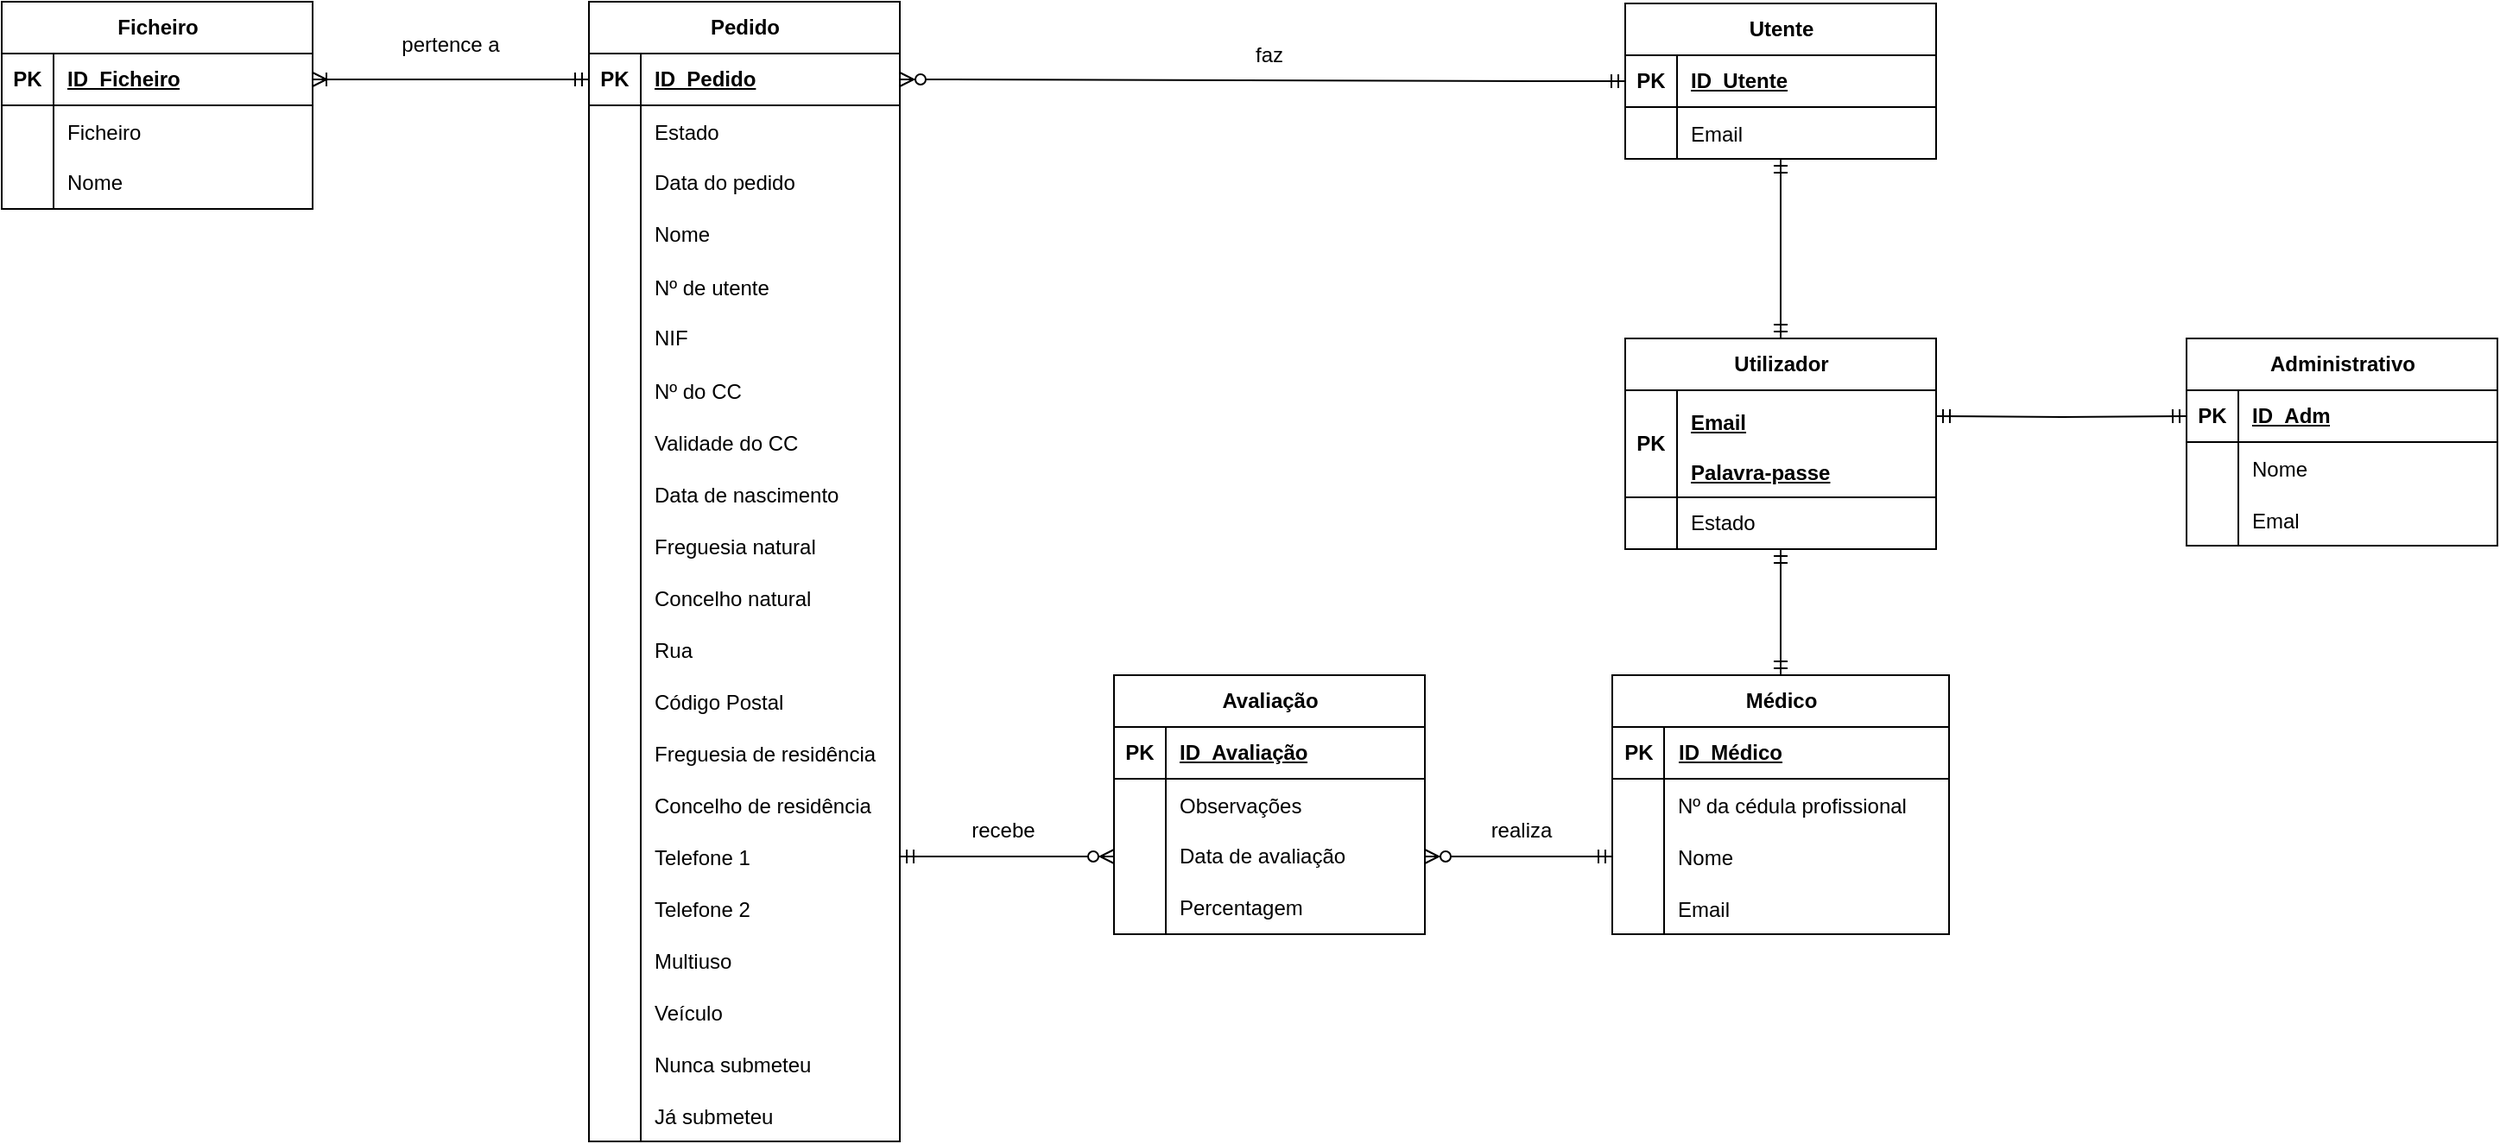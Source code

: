 <mxfile version="22.1.18" type="device">
  <diagram name="Page-1" id="z3Mn21bsSE6z8SqHgXsv">
    <mxGraphModel dx="1428" dy="746" grid="1" gridSize="10" guides="1" tooltips="1" connect="1" arrows="1" fold="1" page="1" pageScale="1" pageWidth="850" pageHeight="1100" math="0" shadow="0">
      <root>
        <mxCell id="0" />
        <mxCell id="1" parent="0" />
        <mxCell id="WOP5s9o7dd_DGviMvHyP-1" value="Ficheiro" style="shape=table;startSize=30;container=1;collapsible=1;childLayout=tableLayout;fixedRows=1;rowLines=0;fontStyle=1;align=center;resizeLast=1;html=1;" parent="1" vertex="1">
          <mxGeometry x="40" y="120" width="180" height="120" as="geometry" />
        </mxCell>
        <mxCell id="WOP5s9o7dd_DGviMvHyP-2" value="" style="shape=tableRow;horizontal=0;startSize=0;swimlaneHead=0;swimlaneBody=0;fillColor=none;collapsible=0;dropTarget=0;points=[[0,0.5],[1,0.5]];portConstraint=eastwest;top=0;left=0;right=0;bottom=1;" parent="WOP5s9o7dd_DGviMvHyP-1" vertex="1">
          <mxGeometry y="30" width="180" height="30" as="geometry" />
        </mxCell>
        <mxCell id="WOP5s9o7dd_DGviMvHyP-3" value="PK" style="shape=partialRectangle;connectable=0;fillColor=none;top=0;left=0;bottom=0;right=0;fontStyle=1;overflow=hidden;whiteSpace=wrap;html=1;" parent="WOP5s9o7dd_DGviMvHyP-2" vertex="1">
          <mxGeometry width="30" height="30" as="geometry">
            <mxRectangle width="30" height="30" as="alternateBounds" />
          </mxGeometry>
        </mxCell>
        <mxCell id="WOP5s9o7dd_DGviMvHyP-4" value="ID_Ficheiro" style="shape=partialRectangle;connectable=0;fillColor=none;top=0;left=0;bottom=0;right=0;align=left;spacingLeft=6;fontStyle=5;overflow=hidden;whiteSpace=wrap;html=1;" parent="WOP5s9o7dd_DGviMvHyP-2" vertex="1">
          <mxGeometry x="30" width="150" height="30" as="geometry">
            <mxRectangle width="150" height="30" as="alternateBounds" />
          </mxGeometry>
        </mxCell>
        <mxCell id="wvMdkclTSFcBmpww_1Fi-2" value="" style="shape=tableRow;horizontal=0;startSize=0;swimlaneHead=0;swimlaneBody=0;fillColor=none;collapsible=0;dropTarget=0;points=[[0,0.5],[1,0.5]];portConstraint=eastwest;top=0;left=0;right=0;bottom=0;" parent="WOP5s9o7dd_DGviMvHyP-1" vertex="1">
          <mxGeometry y="60" width="180" height="30" as="geometry" />
        </mxCell>
        <mxCell id="wvMdkclTSFcBmpww_1Fi-3" value="" style="shape=partialRectangle;connectable=0;fillColor=none;top=0;left=0;bottom=0;right=0;editable=1;overflow=hidden;" parent="wvMdkclTSFcBmpww_1Fi-2" vertex="1">
          <mxGeometry width="30" height="30" as="geometry">
            <mxRectangle width="30" height="30" as="alternateBounds" />
          </mxGeometry>
        </mxCell>
        <mxCell id="wvMdkclTSFcBmpww_1Fi-4" value="Ficheiro" style="shape=partialRectangle;connectable=0;fillColor=none;top=0;left=0;bottom=0;right=0;align=left;spacingLeft=6;overflow=hidden;" parent="wvMdkclTSFcBmpww_1Fi-2" vertex="1">
          <mxGeometry x="30" width="150" height="30" as="geometry">
            <mxRectangle width="150" height="30" as="alternateBounds" />
          </mxGeometry>
        </mxCell>
        <mxCell id="WOP5s9o7dd_DGviMvHyP-5" value="" style="shape=tableRow;horizontal=0;startSize=0;swimlaneHead=0;swimlaneBody=0;fillColor=none;collapsible=0;dropTarget=0;points=[[0,0.5],[1,0.5]];portConstraint=eastwest;top=0;left=0;right=0;bottom=0;" parent="WOP5s9o7dd_DGviMvHyP-1" vertex="1">
          <mxGeometry y="90" width="180" height="30" as="geometry" />
        </mxCell>
        <mxCell id="WOP5s9o7dd_DGviMvHyP-6" value="" style="shape=partialRectangle;connectable=0;fillColor=none;top=0;left=0;bottom=0;right=0;editable=1;overflow=hidden;whiteSpace=wrap;html=1;" parent="WOP5s9o7dd_DGviMvHyP-5" vertex="1">
          <mxGeometry width="30" height="30" as="geometry">
            <mxRectangle width="30" height="30" as="alternateBounds" />
          </mxGeometry>
        </mxCell>
        <mxCell id="WOP5s9o7dd_DGviMvHyP-7" value="Nome" style="shape=partialRectangle;connectable=0;fillColor=none;top=0;left=0;bottom=0;right=0;align=left;spacingLeft=6;overflow=hidden;whiteSpace=wrap;html=1;" parent="WOP5s9o7dd_DGviMvHyP-5" vertex="1">
          <mxGeometry x="30" width="150" height="30" as="geometry">
            <mxRectangle width="150" height="30" as="alternateBounds" />
          </mxGeometry>
        </mxCell>
        <mxCell id="WOP5s9o7dd_DGviMvHyP-14" value="Pedido" style="shape=table;startSize=30;container=1;collapsible=1;childLayout=tableLayout;fixedRows=1;rowLines=0;fontStyle=1;align=center;resizeLast=1;html=1;" parent="1" vertex="1">
          <mxGeometry x="380" y="120" width="180" height="660" as="geometry" />
        </mxCell>
        <mxCell id="WOP5s9o7dd_DGviMvHyP-15" value="" style="shape=tableRow;horizontal=0;startSize=0;swimlaneHead=0;swimlaneBody=0;fillColor=none;collapsible=0;dropTarget=0;points=[[0,0.5],[1,0.5]];portConstraint=eastwest;top=0;left=0;right=0;bottom=1;" parent="WOP5s9o7dd_DGviMvHyP-14" vertex="1">
          <mxGeometry y="30" width="180" height="30" as="geometry" />
        </mxCell>
        <mxCell id="WOP5s9o7dd_DGviMvHyP-16" value="PK" style="shape=partialRectangle;connectable=0;fillColor=none;top=0;left=0;bottom=0;right=0;fontStyle=1;overflow=hidden;whiteSpace=wrap;html=1;" parent="WOP5s9o7dd_DGviMvHyP-15" vertex="1">
          <mxGeometry width="30" height="30" as="geometry">
            <mxRectangle width="30" height="30" as="alternateBounds" />
          </mxGeometry>
        </mxCell>
        <mxCell id="WOP5s9o7dd_DGviMvHyP-17" value="ID_Pedido" style="shape=partialRectangle;connectable=0;fillColor=none;top=0;left=0;bottom=0;right=0;align=left;spacingLeft=6;fontStyle=5;overflow=hidden;whiteSpace=wrap;html=1;" parent="WOP5s9o7dd_DGviMvHyP-15" vertex="1">
          <mxGeometry x="30" width="150" height="30" as="geometry">
            <mxRectangle width="150" height="30" as="alternateBounds" />
          </mxGeometry>
        </mxCell>
        <mxCell id="WOP5s9o7dd_DGviMvHyP-63" value="" style="shape=tableRow;horizontal=0;startSize=0;swimlaneHead=0;swimlaneBody=0;fillColor=none;collapsible=0;dropTarget=0;points=[[0,0.5],[1,0.5]];portConstraint=eastwest;top=0;left=0;right=0;bottom=0;" parent="WOP5s9o7dd_DGviMvHyP-14" vertex="1">
          <mxGeometry y="60" width="180" height="30" as="geometry" />
        </mxCell>
        <mxCell id="WOP5s9o7dd_DGviMvHyP-64" value="" style="shape=partialRectangle;connectable=0;fillColor=none;top=0;left=0;bottom=0;right=0;editable=1;overflow=hidden;" parent="WOP5s9o7dd_DGviMvHyP-63" vertex="1">
          <mxGeometry width="30" height="30" as="geometry">
            <mxRectangle width="30" height="30" as="alternateBounds" />
          </mxGeometry>
        </mxCell>
        <mxCell id="WOP5s9o7dd_DGviMvHyP-65" value="Estado" style="shape=partialRectangle;connectable=0;fillColor=none;top=0;left=0;bottom=0;right=0;align=left;spacingLeft=6;overflow=hidden;" parent="WOP5s9o7dd_DGviMvHyP-63" vertex="1">
          <mxGeometry x="30" width="150" height="30" as="geometry">
            <mxRectangle width="150" height="30" as="alternateBounds" />
          </mxGeometry>
        </mxCell>
        <mxCell id="WOP5s9o7dd_DGviMvHyP-18" value="" style="shape=tableRow;horizontal=0;startSize=0;swimlaneHead=0;swimlaneBody=0;fillColor=none;collapsible=0;dropTarget=0;points=[[0,0.5],[1,0.5]];portConstraint=eastwest;top=0;left=0;right=0;bottom=0;" parent="WOP5s9o7dd_DGviMvHyP-14" vertex="1">
          <mxGeometry y="90" width="180" height="30" as="geometry" />
        </mxCell>
        <mxCell id="WOP5s9o7dd_DGviMvHyP-19" value="" style="shape=partialRectangle;connectable=0;fillColor=none;top=0;left=0;bottom=0;right=0;editable=1;overflow=hidden;whiteSpace=wrap;html=1;" parent="WOP5s9o7dd_DGviMvHyP-18" vertex="1">
          <mxGeometry width="30" height="30" as="geometry">
            <mxRectangle width="30" height="30" as="alternateBounds" />
          </mxGeometry>
        </mxCell>
        <mxCell id="WOP5s9o7dd_DGviMvHyP-20" value="Data do pedido" style="shape=partialRectangle;connectable=0;fillColor=none;top=0;left=0;bottom=0;right=0;align=left;spacingLeft=6;overflow=hidden;whiteSpace=wrap;html=1;" parent="WOP5s9o7dd_DGviMvHyP-18" vertex="1">
          <mxGeometry x="30" width="150" height="30" as="geometry">
            <mxRectangle width="150" height="30" as="alternateBounds" />
          </mxGeometry>
        </mxCell>
        <mxCell id="WOP5s9o7dd_DGviMvHyP-21" value="" style="shape=tableRow;horizontal=0;startSize=0;swimlaneHead=0;swimlaneBody=0;fillColor=none;collapsible=0;dropTarget=0;points=[[0,0.5],[1,0.5]];portConstraint=eastwest;top=0;left=0;right=0;bottom=0;" parent="WOP5s9o7dd_DGviMvHyP-14" vertex="1">
          <mxGeometry y="120" width="180" height="30" as="geometry" />
        </mxCell>
        <mxCell id="WOP5s9o7dd_DGviMvHyP-22" value="" style="shape=partialRectangle;connectable=0;fillColor=none;top=0;left=0;bottom=0;right=0;editable=1;overflow=hidden;whiteSpace=wrap;html=1;" parent="WOP5s9o7dd_DGviMvHyP-21" vertex="1">
          <mxGeometry width="30" height="30" as="geometry">
            <mxRectangle width="30" height="30" as="alternateBounds" />
          </mxGeometry>
        </mxCell>
        <mxCell id="WOP5s9o7dd_DGviMvHyP-23" value="Nome" style="shape=partialRectangle;connectable=0;fillColor=none;top=0;left=0;bottom=0;right=0;align=left;spacingLeft=6;overflow=hidden;whiteSpace=wrap;html=1;" parent="WOP5s9o7dd_DGviMvHyP-21" vertex="1">
          <mxGeometry x="30" width="150" height="30" as="geometry">
            <mxRectangle width="150" height="30" as="alternateBounds" />
          </mxGeometry>
        </mxCell>
        <mxCell id="WOP5s9o7dd_DGviMvHyP-207" value="" style="shape=tableRow;horizontal=0;startSize=0;swimlaneHead=0;swimlaneBody=0;fillColor=none;collapsible=0;dropTarget=0;points=[[0,0.5],[1,0.5]];portConstraint=eastwest;top=0;left=0;right=0;bottom=0;" parent="WOP5s9o7dd_DGviMvHyP-14" vertex="1">
          <mxGeometry y="150" width="180" height="30" as="geometry" />
        </mxCell>
        <mxCell id="WOP5s9o7dd_DGviMvHyP-208" value="" style="shape=partialRectangle;connectable=0;fillColor=none;top=0;left=0;bottom=0;right=0;editable=1;overflow=hidden;" parent="WOP5s9o7dd_DGviMvHyP-207" vertex="1">
          <mxGeometry width="30" height="30" as="geometry">
            <mxRectangle width="30" height="30" as="alternateBounds" />
          </mxGeometry>
        </mxCell>
        <mxCell id="WOP5s9o7dd_DGviMvHyP-209" value="Nº de utente" style="shape=partialRectangle;connectable=0;fillColor=none;top=0;left=0;bottom=0;right=0;align=left;spacingLeft=6;overflow=hidden;" parent="WOP5s9o7dd_DGviMvHyP-207" vertex="1">
          <mxGeometry x="30" width="150" height="30" as="geometry">
            <mxRectangle width="150" height="30" as="alternateBounds" />
          </mxGeometry>
        </mxCell>
        <mxCell id="WOP5s9o7dd_DGviMvHyP-24" value="" style="shape=tableRow;horizontal=0;startSize=0;swimlaneHead=0;swimlaneBody=0;fillColor=none;collapsible=0;dropTarget=0;points=[[0,0.5],[1,0.5]];portConstraint=eastwest;top=0;left=0;right=0;bottom=0;" parent="WOP5s9o7dd_DGviMvHyP-14" vertex="1">
          <mxGeometry y="180" width="180" height="30" as="geometry" />
        </mxCell>
        <mxCell id="WOP5s9o7dd_DGviMvHyP-25" value="" style="shape=partialRectangle;connectable=0;fillColor=none;top=0;left=0;bottom=0;right=0;editable=1;overflow=hidden;whiteSpace=wrap;html=1;" parent="WOP5s9o7dd_DGviMvHyP-24" vertex="1">
          <mxGeometry width="30" height="30" as="geometry">
            <mxRectangle width="30" height="30" as="alternateBounds" />
          </mxGeometry>
        </mxCell>
        <mxCell id="WOP5s9o7dd_DGviMvHyP-26" value="NIF" style="shape=partialRectangle;connectable=0;fillColor=none;top=0;left=0;bottom=0;right=0;align=left;spacingLeft=6;overflow=hidden;whiteSpace=wrap;html=1;" parent="WOP5s9o7dd_DGviMvHyP-24" vertex="1">
          <mxGeometry x="30" width="150" height="30" as="geometry">
            <mxRectangle width="150" height="30" as="alternateBounds" />
          </mxGeometry>
        </mxCell>
        <mxCell id="WOP5s9o7dd_DGviMvHyP-28" value="" style="shape=tableRow;horizontal=0;startSize=0;swimlaneHead=0;swimlaneBody=0;fillColor=none;collapsible=0;dropTarget=0;points=[[0,0.5],[1,0.5]];portConstraint=eastwest;top=0;left=0;right=0;bottom=0;" parent="WOP5s9o7dd_DGviMvHyP-14" vertex="1">
          <mxGeometry y="210" width="180" height="30" as="geometry" />
        </mxCell>
        <mxCell id="WOP5s9o7dd_DGviMvHyP-29" value="" style="shape=partialRectangle;connectable=0;fillColor=none;top=0;left=0;bottom=0;right=0;editable=1;overflow=hidden;" parent="WOP5s9o7dd_DGviMvHyP-28" vertex="1">
          <mxGeometry width="30" height="30" as="geometry">
            <mxRectangle width="30" height="30" as="alternateBounds" />
          </mxGeometry>
        </mxCell>
        <mxCell id="WOP5s9o7dd_DGviMvHyP-30" value="Nº do CC" style="shape=partialRectangle;connectable=0;fillColor=none;top=0;left=0;bottom=0;right=0;align=left;spacingLeft=6;overflow=hidden;" parent="WOP5s9o7dd_DGviMvHyP-28" vertex="1">
          <mxGeometry x="30" width="150" height="30" as="geometry">
            <mxRectangle width="150" height="30" as="alternateBounds" />
          </mxGeometry>
        </mxCell>
        <mxCell id="WOP5s9o7dd_DGviMvHyP-32" value="" style="shape=tableRow;horizontal=0;startSize=0;swimlaneHead=0;swimlaneBody=0;fillColor=none;collapsible=0;dropTarget=0;points=[[0,0.5],[1,0.5]];portConstraint=eastwest;top=0;left=0;right=0;bottom=0;" parent="WOP5s9o7dd_DGviMvHyP-14" vertex="1">
          <mxGeometry y="240" width="180" height="30" as="geometry" />
        </mxCell>
        <mxCell id="WOP5s9o7dd_DGviMvHyP-33" value="" style="shape=partialRectangle;connectable=0;fillColor=none;top=0;left=0;bottom=0;right=0;editable=1;overflow=hidden;" parent="WOP5s9o7dd_DGviMvHyP-32" vertex="1">
          <mxGeometry width="30" height="30" as="geometry">
            <mxRectangle width="30" height="30" as="alternateBounds" />
          </mxGeometry>
        </mxCell>
        <mxCell id="WOP5s9o7dd_DGviMvHyP-34" value="Validade do CC" style="shape=partialRectangle;connectable=0;fillColor=none;top=0;left=0;bottom=0;right=0;align=left;spacingLeft=6;overflow=hidden;" parent="WOP5s9o7dd_DGviMvHyP-32" vertex="1">
          <mxGeometry x="30" width="150" height="30" as="geometry">
            <mxRectangle width="150" height="30" as="alternateBounds" />
          </mxGeometry>
        </mxCell>
        <mxCell id="WOP5s9o7dd_DGviMvHyP-36" value="" style="shape=tableRow;horizontal=0;startSize=0;swimlaneHead=0;swimlaneBody=0;fillColor=none;collapsible=0;dropTarget=0;points=[[0,0.5],[1,0.5]];portConstraint=eastwest;top=0;left=0;right=0;bottom=0;" parent="WOP5s9o7dd_DGviMvHyP-14" vertex="1">
          <mxGeometry y="270" width="180" height="30" as="geometry" />
        </mxCell>
        <mxCell id="WOP5s9o7dd_DGviMvHyP-37" value="" style="shape=partialRectangle;connectable=0;fillColor=none;top=0;left=0;bottom=0;right=0;editable=1;overflow=hidden;" parent="WOP5s9o7dd_DGviMvHyP-36" vertex="1">
          <mxGeometry width="30" height="30" as="geometry">
            <mxRectangle width="30" height="30" as="alternateBounds" />
          </mxGeometry>
        </mxCell>
        <mxCell id="WOP5s9o7dd_DGviMvHyP-38" value="Data de nascimento" style="shape=partialRectangle;connectable=0;fillColor=none;top=0;left=0;bottom=0;right=0;align=left;spacingLeft=6;overflow=hidden;" parent="WOP5s9o7dd_DGviMvHyP-36" vertex="1">
          <mxGeometry x="30" width="150" height="30" as="geometry">
            <mxRectangle width="150" height="30" as="alternateBounds" />
          </mxGeometry>
        </mxCell>
        <mxCell id="WOP5s9o7dd_DGviMvHyP-40" value="" style="shape=tableRow;horizontal=0;startSize=0;swimlaneHead=0;swimlaneBody=0;fillColor=none;collapsible=0;dropTarget=0;points=[[0,0.5],[1,0.5]];portConstraint=eastwest;top=0;left=0;right=0;bottom=0;" parent="WOP5s9o7dd_DGviMvHyP-14" vertex="1">
          <mxGeometry y="300" width="180" height="30" as="geometry" />
        </mxCell>
        <mxCell id="WOP5s9o7dd_DGviMvHyP-41" value="" style="shape=partialRectangle;connectable=0;fillColor=none;top=0;left=0;bottom=0;right=0;editable=1;overflow=hidden;" parent="WOP5s9o7dd_DGviMvHyP-40" vertex="1">
          <mxGeometry width="30" height="30" as="geometry">
            <mxRectangle width="30" height="30" as="alternateBounds" />
          </mxGeometry>
        </mxCell>
        <mxCell id="WOP5s9o7dd_DGviMvHyP-42" value="Freguesia natural" style="shape=partialRectangle;connectable=0;fillColor=none;top=0;left=0;bottom=0;right=0;align=left;spacingLeft=6;overflow=hidden;" parent="WOP5s9o7dd_DGviMvHyP-40" vertex="1">
          <mxGeometry x="30" width="150" height="30" as="geometry">
            <mxRectangle width="150" height="30" as="alternateBounds" />
          </mxGeometry>
        </mxCell>
        <mxCell id="WOP5s9o7dd_DGviMvHyP-44" value="" style="shape=tableRow;horizontal=0;startSize=0;swimlaneHead=0;swimlaneBody=0;fillColor=none;collapsible=0;dropTarget=0;points=[[0,0.5],[1,0.5]];portConstraint=eastwest;top=0;left=0;right=0;bottom=0;" parent="WOP5s9o7dd_DGviMvHyP-14" vertex="1">
          <mxGeometry y="330" width="180" height="30" as="geometry" />
        </mxCell>
        <mxCell id="WOP5s9o7dd_DGviMvHyP-45" value="" style="shape=partialRectangle;connectable=0;fillColor=none;top=0;left=0;bottom=0;right=0;editable=1;overflow=hidden;" parent="WOP5s9o7dd_DGviMvHyP-44" vertex="1">
          <mxGeometry width="30" height="30" as="geometry">
            <mxRectangle width="30" height="30" as="alternateBounds" />
          </mxGeometry>
        </mxCell>
        <mxCell id="WOP5s9o7dd_DGviMvHyP-46" value="Concelho natural" style="shape=partialRectangle;connectable=0;fillColor=none;top=0;left=0;bottom=0;right=0;align=left;spacingLeft=6;overflow=hidden;" parent="WOP5s9o7dd_DGviMvHyP-44" vertex="1">
          <mxGeometry x="30" width="150" height="30" as="geometry">
            <mxRectangle width="150" height="30" as="alternateBounds" />
          </mxGeometry>
        </mxCell>
        <mxCell id="WOP5s9o7dd_DGviMvHyP-47" value="" style="shape=tableRow;horizontal=0;startSize=0;swimlaneHead=0;swimlaneBody=0;fillColor=none;collapsible=0;dropTarget=0;points=[[0,0.5],[1,0.5]];portConstraint=eastwest;top=0;left=0;right=0;bottom=0;" parent="WOP5s9o7dd_DGviMvHyP-14" vertex="1">
          <mxGeometry y="360" width="180" height="30" as="geometry" />
        </mxCell>
        <mxCell id="WOP5s9o7dd_DGviMvHyP-48" value="" style="shape=partialRectangle;connectable=0;fillColor=none;top=0;left=0;bottom=0;right=0;editable=1;overflow=hidden;" parent="WOP5s9o7dd_DGviMvHyP-47" vertex="1">
          <mxGeometry width="30" height="30" as="geometry">
            <mxRectangle width="30" height="30" as="alternateBounds" />
          </mxGeometry>
        </mxCell>
        <mxCell id="WOP5s9o7dd_DGviMvHyP-49" value="Rua" style="shape=partialRectangle;connectable=0;fillColor=none;top=0;left=0;bottom=0;right=0;align=left;spacingLeft=6;overflow=hidden;" parent="WOP5s9o7dd_DGviMvHyP-47" vertex="1">
          <mxGeometry x="30" width="150" height="30" as="geometry">
            <mxRectangle width="150" height="30" as="alternateBounds" />
          </mxGeometry>
        </mxCell>
        <mxCell id="WOP5s9o7dd_DGviMvHyP-55" value="" style="shape=tableRow;horizontal=0;startSize=0;swimlaneHead=0;swimlaneBody=0;fillColor=none;collapsible=0;dropTarget=0;points=[[0,0.5],[1,0.5]];portConstraint=eastwest;top=0;left=0;right=0;bottom=0;" parent="WOP5s9o7dd_DGviMvHyP-14" vertex="1">
          <mxGeometry y="390" width="180" height="30" as="geometry" />
        </mxCell>
        <mxCell id="WOP5s9o7dd_DGviMvHyP-56" value="" style="shape=partialRectangle;connectable=0;fillColor=none;top=0;left=0;bottom=0;right=0;editable=1;overflow=hidden;" parent="WOP5s9o7dd_DGviMvHyP-55" vertex="1">
          <mxGeometry width="30" height="30" as="geometry">
            <mxRectangle width="30" height="30" as="alternateBounds" />
          </mxGeometry>
        </mxCell>
        <mxCell id="WOP5s9o7dd_DGviMvHyP-57" value="Código Postal" style="shape=partialRectangle;connectable=0;fillColor=none;top=0;left=0;bottom=0;right=0;align=left;spacingLeft=6;overflow=hidden;" parent="WOP5s9o7dd_DGviMvHyP-55" vertex="1">
          <mxGeometry x="30" width="150" height="30" as="geometry">
            <mxRectangle width="150" height="30" as="alternateBounds" />
          </mxGeometry>
        </mxCell>
        <mxCell id="WOP5s9o7dd_DGviMvHyP-67" value="" style="shape=tableRow;horizontal=0;startSize=0;swimlaneHead=0;swimlaneBody=0;fillColor=none;collapsible=0;dropTarget=0;points=[[0,0.5],[1,0.5]];portConstraint=eastwest;top=0;left=0;right=0;bottom=0;" parent="WOP5s9o7dd_DGviMvHyP-14" vertex="1">
          <mxGeometry y="420" width="180" height="30" as="geometry" />
        </mxCell>
        <mxCell id="WOP5s9o7dd_DGviMvHyP-68" value="" style="shape=partialRectangle;connectable=0;fillColor=none;top=0;left=0;bottom=0;right=0;editable=1;overflow=hidden;" parent="WOP5s9o7dd_DGviMvHyP-67" vertex="1">
          <mxGeometry width="30" height="30" as="geometry">
            <mxRectangle width="30" height="30" as="alternateBounds" />
          </mxGeometry>
        </mxCell>
        <mxCell id="WOP5s9o7dd_DGviMvHyP-69" value="Freguesia de residência" style="shape=partialRectangle;connectable=0;fillColor=none;top=0;left=0;bottom=0;right=0;align=left;spacingLeft=6;overflow=hidden;" parent="WOP5s9o7dd_DGviMvHyP-67" vertex="1">
          <mxGeometry x="30" width="150" height="30" as="geometry">
            <mxRectangle width="150" height="30" as="alternateBounds" />
          </mxGeometry>
        </mxCell>
        <mxCell id="WOP5s9o7dd_DGviMvHyP-71" value="" style="shape=tableRow;horizontal=0;startSize=0;swimlaneHead=0;swimlaneBody=0;fillColor=none;collapsible=0;dropTarget=0;points=[[0,0.5],[1,0.5]];portConstraint=eastwest;top=0;left=0;right=0;bottom=0;" parent="WOP5s9o7dd_DGviMvHyP-14" vertex="1">
          <mxGeometry y="450" width="180" height="30" as="geometry" />
        </mxCell>
        <mxCell id="WOP5s9o7dd_DGviMvHyP-72" value="" style="shape=partialRectangle;connectable=0;fillColor=none;top=0;left=0;bottom=0;right=0;editable=1;overflow=hidden;" parent="WOP5s9o7dd_DGviMvHyP-71" vertex="1">
          <mxGeometry width="30" height="30" as="geometry">
            <mxRectangle width="30" height="30" as="alternateBounds" />
          </mxGeometry>
        </mxCell>
        <mxCell id="WOP5s9o7dd_DGviMvHyP-73" value="Concelho de residência" style="shape=partialRectangle;connectable=0;fillColor=none;top=0;left=0;bottom=0;right=0;align=left;spacingLeft=6;overflow=hidden;" parent="WOP5s9o7dd_DGviMvHyP-71" vertex="1">
          <mxGeometry x="30" width="150" height="30" as="geometry">
            <mxRectangle width="150" height="30" as="alternateBounds" />
          </mxGeometry>
        </mxCell>
        <mxCell id="WOP5s9o7dd_DGviMvHyP-59" value="" style="shape=tableRow;horizontal=0;startSize=0;swimlaneHead=0;swimlaneBody=0;fillColor=none;collapsible=0;dropTarget=0;points=[[0,0.5],[1,0.5]];portConstraint=eastwest;top=0;left=0;right=0;bottom=0;" parent="WOP5s9o7dd_DGviMvHyP-14" vertex="1">
          <mxGeometry y="480" width="180" height="30" as="geometry" />
        </mxCell>
        <mxCell id="WOP5s9o7dd_DGviMvHyP-60" value="" style="shape=partialRectangle;connectable=0;fillColor=none;top=0;left=0;bottom=0;right=0;editable=1;overflow=hidden;" parent="WOP5s9o7dd_DGviMvHyP-59" vertex="1">
          <mxGeometry width="30" height="30" as="geometry">
            <mxRectangle width="30" height="30" as="alternateBounds" />
          </mxGeometry>
        </mxCell>
        <mxCell id="WOP5s9o7dd_DGviMvHyP-61" value="Telefone 1" style="shape=partialRectangle;connectable=0;fillColor=none;top=0;left=0;bottom=0;right=0;align=left;spacingLeft=6;overflow=hidden;" parent="WOP5s9o7dd_DGviMvHyP-59" vertex="1">
          <mxGeometry x="30" width="150" height="30" as="geometry">
            <mxRectangle width="150" height="30" as="alternateBounds" />
          </mxGeometry>
        </mxCell>
        <mxCell id="WOP5s9o7dd_DGviMvHyP-51" value="" style="shape=tableRow;horizontal=0;startSize=0;swimlaneHead=0;swimlaneBody=0;fillColor=none;collapsible=0;dropTarget=0;points=[[0,0.5],[1,0.5]];portConstraint=eastwest;top=0;left=0;right=0;bottom=0;" parent="WOP5s9o7dd_DGviMvHyP-14" vertex="1">
          <mxGeometry y="510" width="180" height="30" as="geometry" />
        </mxCell>
        <mxCell id="WOP5s9o7dd_DGviMvHyP-52" value="" style="shape=partialRectangle;connectable=0;fillColor=none;top=0;left=0;bottom=0;right=0;editable=1;overflow=hidden;" parent="WOP5s9o7dd_DGviMvHyP-51" vertex="1">
          <mxGeometry width="30" height="30" as="geometry">
            <mxRectangle width="30" height="30" as="alternateBounds" />
          </mxGeometry>
        </mxCell>
        <mxCell id="WOP5s9o7dd_DGviMvHyP-53" value="Telefone 2" style="shape=partialRectangle;connectable=0;fillColor=none;top=0;left=0;bottom=0;right=0;align=left;spacingLeft=6;overflow=hidden;" parent="WOP5s9o7dd_DGviMvHyP-51" vertex="1">
          <mxGeometry x="30" width="150" height="30" as="geometry">
            <mxRectangle width="150" height="30" as="alternateBounds" />
          </mxGeometry>
        </mxCell>
        <mxCell id="EvtH8A6m1l_hPpPA4JLn-14" value="" style="shape=tableRow;horizontal=0;startSize=0;swimlaneHead=0;swimlaneBody=0;fillColor=none;collapsible=0;dropTarget=0;points=[[0,0.5],[1,0.5]];portConstraint=eastwest;top=0;left=0;right=0;bottom=0;" vertex="1" parent="WOP5s9o7dd_DGviMvHyP-14">
          <mxGeometry y="540" width="180" height="30" as="geometry" />
        </mxCell>
        <mxCell id="EvtH8A6m1l_hPpPA4JLn-15" value="" style="shape=partialRectangle;connectable=0;fillColor=none;top=0;left=0;bottom=0;right=0;editable=1;overflow=hidden;" vertex="1" parent="EvtH8A6m1l_hPpPA4JLn-14">
          <mxGeometry width="30" height="30" as="geometry">
            <mxRectangle width="30" height="30" as="alternateBounds" />
          </mxGeometry>
        </mxCell>
        <mxCell id="EvtH8A6m1l_hPpPA4JLn-16" value="Multiuso" style="shape=partialRectangle;connectable=0;fillColor=none;top=0;left=0;bottom=0;right=0;align=left;spacingLeft=6;overflow=hidden;" vertex="1" parent="EvtH8A6m1l_hPpPA4JLn-14">
          <mxGeometry x="30" width="150" height="30" as="geometry">
            <mxRectangle width="150" height="30" as="alternateBounds" />
          </mxGeometry>
        </mxCell>
        <mxCell id="EvtH8A6m1l_hPpPA4JLn-18" value="" style="shape=tableRow;horizontal=0;startSize=0;swimlaneHead=0;swimlaneBody=0;fillColor=none;collapsible=0;dropTarget=0;points=[[0,0.5],[1,0.5]];portConstraint=eastwest;top=0;left=0;right=0;bottom=0;" vertex="1" parent="WOP5s9o7dd_DGviMvHyP-14">
          <mxGeometry y="570" width="180" height="30" as="geometry" />
        </mxCell>
        <mxCell id="EvtH8A6m1l_hPpPA4JLn-19" value="" style="shape=partialRectangle;connectable=0;fillColor=none;top=0;left=0;bottom=0;right=0;editable=1;overflow=hidden;" vertex="1" parent="EvtH8A6m1l_hPpPA4JLn-18">
          <mxGeometry width="30" height="30" as="geometry">
            <mxRectangle width="30" height="30" as="alternateBounds" />
          </mxGeometry>
        </mxCell>
        <mxCell id="EvtH8A6m1l_hPpPA4JLn-20" value="Veículo" style="shape=partialRectangle;connectable=0;fillColor=none;top=0;left=0;bottom=0;right=0;align=left;spacingLeft=6;overflow=hidden;" vertex="1" parent="EvtH8A6m1l_hPpPA4JLn-18">
          <mxGeometry x="30" width="150" height="30" as="geometry">
            <mxRectangle width="150" height="30" as="alternateBounds" />
          </mxGeometry>
        </mxCell>
        <mxCell id="EvtH8A6m1l_hPpPA4JLn-6" value="" style="shape=tableRow;horizontal=0;startSize=0;swimlaneHead=0;swimlaneBody=0;fillColor=none;collapsible=0;dropTarget=0;points=[[0,0.5],[1,0.5]];portConstraint=eastwest;top=0;left=0;right=0;bottom=0;" vertex="1" parent="WOP5s9o7dd_DGviMvHyP-14">
          <mxGeometry y="600" width="180" height="30" as="geometry" />
        </mxCell>
        <mxCell id="EvtH8A6m1l_hPpPA4JLn-7" value="" style="shape=partialRectangle;connectable=0;fillColor=none;top=0;left=0;bottom=0;right=0;editable=1;overflow=hidden;" vertex="1" parent="EvtH8A6m1l_hPpPA4JLn-6">
          <mxGeometry width="30" height="30" as="geometry">
            <mxRectangle width="30" height="30" as="alternateBounds" />
          </mxGeometry>
        </mxCell>
        <mxCell id="EvtH8A6m1l_hPpPA4JLn-8" value="Nunca submeteu" style="shape=partialRectangle;connectable=0;fillColor=none;top=0;left=0;bottom=0;right=0;align=left;spacingLeft=6;overflow=hidden;" vertex="1" parent="EvtH8A6m1l_hPpPA4JLn-6">
          <mxGeometry x="30" width="150" height="30" as="geometry">
            <mxRectangle width="150" height="30" as="alternateBounds" />
          </mxGeometry>
        </mxCell>
        <mxCell id="EvtH8A6m1l_hPpPA4JLn-10" value="" style="shape=tableRow;horizontal=0;startSize=0;swimlaneHead=0;swimlaneBody=0;fillColor=none;collapsible=0;dropTarget=0;points=[[0,0.5],[1,0.5]];portConstraint=eastwest;top=0;left=0;right=0;bottom=0;" vertex="1" parent="WOP5s9o7dd_DGviMvHyP-14">
          <mxGeometry y="630" width="180" height="30" as="geometry" />
        </mxCell>
        <mxCell id="EvtH8A6m1l_hPpPA4JLn-11" value="" style="shape=partialRectangle;connectable=0;fillColor=none;top=0;left=0;bottom=0;right=0;editable=1;overflow=hidden;" vertex="1" parent="EvtH8A6m1l_hPpPA4JLn-10">
          <mxGeometry width="30" height="30" as="geometry">
            <mxRectangle width="30" height="30" as="alternateBounds" />
          </mxGeometry>
        </mxCell>
        <mxCell id="EvtH8A6m1l_hPpPA4JLn-12" value="Já submeteu" style="shape=partialRectangle;connectable=0;fillColor=none;top=0;left=0;bottom=0;right=0;align=left;spacingLeft=6;overflow=hidden;" vertex="1" parent="EvtH8A6m1l_hPpPA4JLn-10">
          <mxGeometry x="30" width="150" height="30" as="geometry">
            <mxRectangle width="150" height="30" as="alternateBounds" />
          </mxGeometry>
        </mxCell>
        <mxCell id="WOP5s9o7dd_DGviMvHyP-74" value="Avaliação" style="shape=table;startSize=30;container=1;collapsible=1;childLayout=tableLayout;fixedRows=1;rowLines=0;fontStyle=1;align=center;resizeLast=1;html=1;" parent="1" vertex="1">
          <mxGeometry x="684" y="510" width="180" height="150" as="geometry" />
        </mxCell>
        <mxCell id="WOP5s9o7dd_DGviMvHyP-75" value="" style="shape=tableRow;horizontal=0;startSize=0;swimlaneHead=0;swimlaneBody=0;fillColor=none;collapsible=0;dropTarget=0;points=[[0,0.5],[1,0.5]];portConstraint=eastwest;top=0;left=0;right=0;bottom=1;" parent="WOP5s9o7dd_DGviMvHyP-74" vertex="1">
          <mxGeometry y="30" width="180" height="30" as="geometry" />
        </mxCell>
        <mxCell id="WOP5s9o7dd_DGviMvHyP-76" value="PK" style="shape=partialRectangle;connectable=0;fillColor=none;top=0;left=0;bottom=0;right=0;fontStyle=1;overflow=hidden;whiteSpace=wrap;html=1;" parent="WOP5s9o7dd_DGviMvHyP-75" vertex="1">
          <mxGeometry width="30" height="30" as="geometry">
            <mxRectangle width="30" height="30" as="alternateBounds" />
          </mxGeometry>
        </mxCell>
        <mxCell id="WOP5s9o7dd_DGviMvHyP-77" value="ID_Avaliação" style="shape=partialRectangle;connectable=0;fillColor=none;top=0;left=0;bottom=0;right=0;align=left;spacingLeft=6;fontStyle=5;overflow=hidden;whiteSpace=wrap;html=1;" parent="WOP5s9o7dd_DGviMvHyP-75" vertex="1">
          <mxGeometry x="30" width="150" height="30" as="geometry">
            <mxRectangle width="150" height="30" as="alternateBounds" />
          </mxGeometry>
        </mxCell>
        <mxCell id="PU1pfzy9vBcJWs-8AVFe-1" value="" style="shape=tableRow;horizontal=0;startSize=0;swimlaneHead=0;swimlaneBody=0;fillColor=none;collapsible=0;dropTarget=0;points=[[0,0.5],[1,0.5]];portConstraint=eastwest;top=0;left=0;right=0;bottom=0;" parent="WOP5s9o7dd_DGviMvHyP-74" vertex="1">
          <mxGeometry y="60" width="180" height="30" as="geometry" />
        </mxCell>
        <mxCell id="PU1pfzy9vBcJWs-8AVFe-2" value="" style="shape=partialRectangle;connectable=0;fillColor=none;top=0;left=0;bottom=0;right=0;editable=1;overflow=hidden;" parent="PU1pfzy9vBcJWs-8AVFe-1" vertex="1">
          <mxGeometry width="30" height="30" as="geometry">
            <mxRectangle width="30" height="30" as="alternateBounds" />
          </mxGeometry>
        </mxCell>
        <mxCell id="PU1pfzy9vBcJWs-8AVFe-3" value="Observações" style="shape=partialRectangle;connectable=0;fillColor=none;top=0;left=0;bottom=0;right=0;align=left;spacingLeft=6;overflow=hidden;" parent="PU1pfzy9vBcJWs-8AVFe-1" vertex="1">
          <mxGeometry x="30" width="150" height="30" as="geometry">
            <mxRectangle width="150" height="30" as="alternateBounds" />
          </mxGeometry>
        </mxCell>
        <mxCell id="WOP5s9o7dd_DGviMvHyP-78" value="" style="shape=tableRow;horizontal=0;startSize=0;swimlaneHead=0;swimlaneBody=0;fillColor=none;collapsible=0;dropTarget=0;points=[[0,0.5],[1,0.5]];portConstraint=eastwest;top=0;left=0;right=0;bottom=0;" parent="WOP5s9o7dd_DGviMvHyP-74" vertex="1">
          <mxGeometry y="90" width="180" height="30" as="geometry" />
        </mxCell>
        <mxCell id="WOP5s9o7dd_DGviMvHyP-79" value="" style="shape=partialRectangle;connectable=0;fillColor=none;top=0;left=0;bottom=0;right=0;editable=1;overflow=hidden;whiteSpace=wrap;html=1;" parent="WOP5s9o7dd_DGviMvHyP-78" vertex="1">
          <mxGeometry width="30" height="30" as="geometry">
            <mxRectangle width="30" height="30" as="alternateBounds" />
          </mxGeometry>
        </mxCell>
        <mxCell id="WOP5s9o7dd_DGviMvHyP-80" value="Data de avaliação" style="shape=partialRectangle;connectable=0;fillColor=none;top=0;left=0;bottom=0;right=0;align=left;spacingLeft=6;overflow=hidden;whiteSpace=wrap;html=1;" parent="WOP5s9o7dd_DGviMvHyP-78" vertex="1">
          <mxGeometry x="30" width="150" height="30" as="geometry">
            <mxRectangle width="150" height="30" as="alternateBounds" />
          </mxGeometry>
        </mxCell>
        <mxCell id="WOP5s9o7dd_DGviMvHyP-81" value="" style="shape=tableRow;horizontal=0;startSize=0;swimlaneHead=0;swimlaneBody=0;fillColor=none;collapsible=0;dropTarget=0;points=[[0,0.5],[1,0.5]];portConstraint=eastwest;top=0;left=0;right=0;bottom=0;" parent="WOP5s9o7dd_DGviMvHyP-74" vertex="1">
          <mxGeometry y="120" width="180" height="30" as="geometry" />
        </mxCell>
        <mxCell id="WOP5s9o7dd_DGviMvHyP-82" value="" style="shape=partialRectangle;connectable=0;fillColor=none;top=0;left=0;bottom=0;right=0;editable=1;overflow=hidden;whiteSpace=wrap;html=1;" parent="WOP5s9o7dd_DGviMvHyP-81" vertex="1">
          <mxGeometry width="30" height="30" as="geometry">
            <mxRectangle width="30" height="30" as="alternateBounds" />
          </mxGeometry>
        </mxCell>
        <mxCell id="WOP5s9o7dd_DGviMvHyP-83" value="Percentagem" style="shape=partialRectangle;connectable=0;fillColor=none;top=0;left=0;bottom=0;right=0;align=left;spacingLeft=6;overflow=hidden;whiteSpace=wrap;html=1;" parent="WOP5s9o7dd_DGviMvHyP-81" vertex="1">
          <mxGeometry x="30" width="150" height="30" as="geometry">
            <mxRectangle width="150" height="30" as="alternateBounds" />
          </mxGeometry>
        </mxCell>
        <mxCell id="WOP5s9o7dd_DGviMvHyP-87" value="Utilizador" style="shape=table;startSize=30;container=1;collapsible=1;childLayout=tableLayout;fixedRows=1;rowLines=0;fontStyle=1;align=center;resizeLast=1;html=1;" parent="1" vertex="1">
          <mxGeometry x="980" y="315" width="180" height="122" as="geometry" />
        </mxCell>
        <mxCell id="WOP5s9o7dd_DGviMvHyP-219" value="" style="shape=tableRow;horizontal=0;startSize=0;swimlaneHead=0;swimlaneBody=0;fillColor=none;collapsible=0;dropTarget=0;points=[[0,0.5],[1,0.5]];portConstraint=eastwest;top=0;left=0;right=0;bottom=1;" parent="WOP5s9o7dd_DGviMvHyP-87" vertex="1">
          <mxGeometry y="30" width="180" height="62" as="geometry" />
        </mxCell>
        <mxCell id="WOP5s9o7dd_DGviMvHyP-220" value="PK" style="shape=partialRectangle;connectable=0;fillColor=none;top=0;left=0;bottom=0;right=0;fontStyle=1;overflow=hidden;whiteSpace=wrap;html=1;" parent="WOP5s9o7dd_DGviMvHyP-219" vertex="1">
          <mxGeometry width="30" height="62" as="geometry">
            <mxRectangle width="30" height="62" as="alternateBounds" />
          </mxGeometry>
        </mxCell>
        <mxCell id="WOP5s9o7dd_DGviMvHyP-221" value="" style="shape=partialRectangle;connectable=0;fillColor=none;top=0;left=0;bottom=0;right=0;align=left;spacingLeft=6;fontStyle=5;overflow=hidden;whiteSpace=wrap;html=1;" parent="WOP5s9o7dd_DGviMvHyP-219" vertex="1">
          <mxGeometry x="30" width="150" height="62" as="geometry">
            <mxRectangle width="150" height="62" as="alternateBounds" />
          </mxGeometry>
        </mxCell>
        <mxCell id="WOP5s9o7dd_DGviMvHyP-94" value="" style="shape=tableRow;horizontal=0;startSize=0;swimlaneHead=0;swimlaneBody=0;fillColor=none;collapsible=0;dropTarget=0;points=[[0,0.5],[1,0.5]];portConstraint=eastwest;top=0;left=0;right=0;bottom=0;" parent="WOP5s9o7dd_DGviMvHyP-87" vertex="1">
          <mxGeometry y="92" width="180" height="30" as="geometry" />
        </mxCell>
        <mxCell id="WOP5s9o7dd_DGviMvHyP-95" value="" style="shape=partialRectangle;connectable=0;fillColor=none;top=0;left=0;bottom=0;right=0;editable=1;overflow=hidden;whiteSpace=wrap;html=1;" parent="WOP5s9o7dd_DGviMvHyP-94" vertex="1">
          <mxGeometry width="30" height="30" as="geometry">
            <mxRectangle width="30" height="30" as="alternateBounds" />
          </mxGeometry>
        </mxCell>
        <mxCell id="WOP5s9o7dd_DGviMvHyP-96" value="Estado" style="shape=partialRectangle;connectable=0;fillColor=none;top=0;left=0;bottom=0;right=0;align=left;spacingLeft=6;overflow=hidden;whiteSpace=wrap;html=1;" parent="WOP5s9o7dd_DGviMvHyP-94" vertex="1">
          <mxGeometry x="30" width="150" height="30" as="geometry">
            <mxRectangle width="150" height="30" as="alternateBounds" />
          </mxGeometry>
        </mxCell>
        <mxCell id="WOP5s9o7dd_DGviMvHyP-100" value="Utente" style="shape=table;startSize=30;container=1;collapsible=1;childLayout=tableLayout;fixedRows=1;rowLines=0;fontStyle=1;align=center;resizeLast=1;html=1;" parent="1" vertex="1">
          <mxGeometry x="980" y="121" width="180" height="90" as="geometry" />
        </mxCell>
        <mxCell id="WOP5s9o7dd_DGviMvHyP-101" value="" style="shape=tableRow;horizontal=0;startSize=0;swimlaneHead=0;swimlaneBody=0;fillColor=none;collapsible=0;dropTarget=0;points=[[0,0.5],[1,0.5]];portConstraint=eastwest;top=0;left=0;right=0;bottom=1;" parent="WOP5s9o7dd_DGviMvHyP-100" vertex="1">
          <mxGeometry y="30" width="180" height="30" as="geometry" />
        </mxCell>
        <mxCell id="WOP5s9o7dd_DGviMvHyP-102" value="PK" style="shape=partialRectangle;connectable=0;fillColor=none;top=0;left=0;bottom=0;right=0;fontStyle=1;overflow=hidden;whiteSpace=wrap;html=1;" parent="WOP5s9o7dd_DGviMvHyP-101" vertex="1">
          <mxGeometry width="30" height="30" as="geometry">
            <mxRectangle width="30" height="30" as="alternateBounds" />
          </mxGeometry>
        </mxCell>
        <mxCell id="WOP5s9o7dd_DGviMvHyP-103" value="ID_Utente" style="shape=partialRectangle;connectable=0;fillColor=none;top=0;left=0;bottom=0;right=0;align=left;spacingLeft=6;fontStyle=5;overflow=hidden;whiteSpace=wrap;html=1;" parent="WOP5s9o7dd_DGviMvHyP-101" vertex="1">
          <mxGeometry x="30" width="150" height="30" as="geometry">
            <mxRectangle width="150" height="30" as="alternateBounds" />
          </mxGeometry>
        </mxCell>
        <mxCell id="WOP5s9o7dd_DGviMvHyP-190" value="" style="shape=tableRow;horizontal=0;startSize=0;swimlaneHead=0;swimlaneBody=0;fillColor=none;collapsible=0;dropTarget=0;points=[[0,0.5],[1,0.5]];portConstraint=eastwest;top=0;left=0;right=0;bottom=0;" parent="WOP5s9o7dd_DGviMvHyP-100" vertex="1">
          <mxGeometry y="60" width="180" height="30" as="geometry" />
        </mxCell>
        <mxCell id="WOP5s9o7dd_DGviMvHyP-191" value="" style="shape=partialRectangle;connectable=0;fillColor=none;top=0;left=0;bottom=0;right=0;editable=1;overflow=hidden;" parent="WOP5s9o7dd_DGviMvHyP-190" vertex="1">
          <mxGeometry width="30" height="30" as="geometry">
            <mxRectangle width="30" height="30" as="alternateBounds" />
          </mxGeometry>
        </mxCell>
        <mxCell id="WOP5s9o7dd_DGviMvHyP-192" value="Email" style="shape=partialRectangle;connectable=0;fillColor=none;top=0;left=0;bottom=0;right=0;align=left;spacingLeft=6;overflow=hidden;" parent="WOP5s9o7dd_DGviMvHyP-190" vertex="1">
          <mxGeometry x="30" width="150" height="30" as="geometry">
            <mxRectangle width="150" height="30" as="alternateBounds" />
          </mxGeometry>
        </mxCell>
        <mxCell id="WOP5s9o7dd_DGviMvHyP-113" value="Administrativo" style="shape=table;startSize=30;container=1;collapsible=1;childLayout=tableLayout;fixedRows=1;rowLines=0;fontStyle=1;align=center;resizeLast=1;html=1;" parent="1" vertex="1">
          <mxGeometry x="1305" y="315" width="180" height="120" as="geometry" />
        </mxCell>
        <mxCell id="WOP5s9o7dd_DGviMvHyP-114" value="" style="shape=tableRow;horizontal=0;startSize=0;swimlaneHead=0;swimlaneBody=0;fillColor=none;collapsible=0;dropTarget=0;points=[[0,0.5],[1,0.5]];portConstraint=eastwest;top=0;left=0;right=0;bottom=1;" parent="WOP5s9o7dd_DGviMvHyP-113" vertex="1">
          <mxGeometry y="30" width="180" height="30" as="geometry" />
        </mxCell>
        <mxCell id="WOP5s9o7dd_DGviMvHyP-115" value="PK" style="shape=partialRectangle;connectable=0;fillColor=none;top=0;left=0;bottom=0;right=0;fontStyle=1;overflow=hidden;whiteSpace=wrap;html=1;" parent="WOP5s9o7dd_DGviMvHyP-114" vertex="1">
          <mxGeometry width="30" height="30" as="geometry">
            <mxRectangle width="30" height="30" as="alternateBounds" />
          </mxGeometry>
        </mxCell>
        <mxCell id="WOP5s9o7dd_DGviMvHyP-116" value="ID_Adm" style="shape=partialRectangle;connectable=0;fillColor=none;top=0;left=0;bottom=0;right=0;align=left;spacingLeft=6;fontStyle=5;overflow=hidden;whiteSpace=wrap;html=1;" parent="WOP5s9o7dd_DGviMvHyP-114" vertex="1">
          <mxGeometry x="30" width="150" height="30" as="geometry">
            <mxRectangle width="150" height="30" as="alternateBounds" />
          </mxGeometry>
        </mxCell>
        <mxCell id="WOP5s9o7dd_DGviMvHyP-118" value="" style="shape=tableRow;horizontal=0;startSize=0;swimlaneHead=0;swimlaneBody=0;fillColor=none;collapsible=0;dropTarget=0;points=[[0,0.5],[1,0.5]];portConstraint=eastwest;top=0;left=0;right=0;bottom=0;" parent="WOP5s9o7dd_DGviMvHyP-113" vertex="1">
          <mxGeometry y="60" width="180" height="30" as="geometry" />
        </mxCell>
        <mxCell id="WOP5s9o7dd_DGviMvHyP-119" value="" style="shape=partialRectangle;connectable=0;fillColor=none;top=0;left=0;bottom=0;right=0;editable=1;overflow=hidden;" parent="WOP5s9o7dd_DGviMvHyP-118" vertex="1">
          <mxGeometry width="30" height="30" as="geometry">
            <mxRectangle width="30" height="30" as="alternateBounds" />
          </mxGeometry>
        </mxCell>
        <mxCell id="WOP5s9o7dd_DGviMvHyP-120" value="Nome" style="shape=partialRectangle;connectable=0;fillColor=none;top=0;left=0;bottom=0;right=0;align=left;spacingLeft=6;overflow=hidden;" parent="WOP5s9o7dd_DGviMvHyP-118" vertex="1">
          <mxGeometry x="30" width="150" height="30" as="geometry">
            <mxRectangle width="150" height="30" as="alternateBounds" />
          </mxGeometry>
        </mxCell>
        <mxCell id="WOP5s9o7dd_DGviMvHyP-197" value="" style="shape=tableRow;horizontal=0;startSize=0;swimlaneHead=0;swimlaneBody=0;fillColor=none;collapsible=0;dropTarget=0;points=[[0,0.5],[1,0.5]];portConstraint=eastwest;top=0;left=0;right=0;bottom=0;" parent="WOP5s9o7dd_DGviMvHyP-113" vertex="1">
          <mxGeometry y="90" width="180" height="30" as="geometry" />
        </mxCell>
        <mxCell id="WOP5s9o7dd_DGviMvHyP-198" value="" style="shape=partialRectangle;connectable=0;fillColor=none;top=0;left=0;bottom=0;right=0;editable=1;overflow=hidden;" parent="WOP5s9o7dd_DGviMvHyP-197" vertex="1">
          <mxGeometry width="30" height="30" as="geometry">
            <mxRectangle width="30" height="30" as="alternateBounds" />
          </mxGeometry>
        </mxCell>
        <mxCell id="WOP5s9o7dd_DGviMvHyP-199" value="Emal" style="shape=partialRectangle;connectable=0;fillColor=none;top=0;left=0;bottom=0;right=0;align=left;spacingLeft=6;overflow=hidden;" parent="WOP5s9o7dd_DGviMvHyP-197" vertex="1">
          <mxGeometry x="30" width="150" height="30" as="geometry">
            <mxRectangle width="150" height="30" as="alternateBounds" />
          </mxGeometry>
        </mxCell>
        <mxCell id="WOP5s9o7dd_DGviMvHyP-121" value="Médico" style="shape=table;startSize=30;container=1;collapsible=1;childLayout=tableLayout;fixedRows=1;rowLines=0;fontStyle=1;align=center;resizeLast=1;html=1;" parent="1" vertex="1">
          <mxGeometry x="972.5" y="510" width="195" height="150" as="geometry" />
        </mxCell>
        <mxCell id="WOP5s9o7dd_DGviMvHyP-122" value="" style="shape=tableRow;horizontal=0;startSize=0;swimlaneHead=0;swimlaneBody=0;fillColor=none;collapsible=0;dropTarget=0;points=[[0,0.5],[1,0.5]];portConstraint=eastwest;top=0;left=0;right=0;bottom=1;" parent="WOP5s9o7dd_DGviMvHyP-121" vertex="1">
          <mxGeometry y="30" width="195" height="30" as="geometry" />
        </mxCell>
        <mxCell id="WOP5s9o7dd_DGviMvHyP-123" value="PK" style="shape=partialRectangle;connectable=0;fillColor=none;top=0;left=0;bottom=0;right=0;fontStyle=1;overflow=hidden;whiteSpace=wrap;html=1;" parent="WOP5s9o7dd_DGviMvHyP-122" vertex="1">
          <mxGeometry width="30" height="30" as="geometry">
            <mxRectangle width="30" height="30" as="alternateBounds" />
          </mxGeometry>
        </mxCell>
        <mxCell id="WOP5s9o7dd_DGviMvHyP-124" value="ID_Médico" style="shape=partialRectangle;connectable=0;fillColor=none;top=0;left=0;bottom=0;right=0;align=left;spacingLeft=6;fontStyle=5;overflow=hidden;whiteSpace=wrap;html=1;" parent="WOP5s9o7dd_DGviMvHyP-122" vertex="1">
          <mxGeometry x="30" width="165" height="30" as="geometry">
            <mxRectangle width="165" height="30" as="alternateBounds" />
          </mxGeometry>
        </mxCell>
        <mxCell id="WOP5s9o7dd_DGviMvHyP-231" value="" style="shape=tableRow;horizontal=0;startSize=0;swimlaneHead=0;swimlaneBody=0;fillColor=none;collapsible=0;dropTarget=0;points=[[0,0.5],[1,0.5]];portConstraint=eastwest;top=0;left=0;right=0;bottom=0;" parent="WOP5s9o7dd_DGviMvHyP-121" vertex="1">
          <mxGeometry y="60" width="195" height="30" as="geometry" />
        </mxCell>
        <mxCell id="WOP5s9o7dd_DGviMvHyP-232" value="" style="shape=partialRectangle;connectable=0;fillColor=none;top=0;left=0;bottom=0;right=0;editable=1;overflow=hidden;" parent="WOP5s9o7dd_DGviMvHyP-231" vertex="1">
          <mxGeometry width="30" height="30" as="geometry">
            <mxRectangle width="30" height="30" as="alternateBounds" />
          </mxGeometry>
        </mxCell>
        <mxCell id="WOP5s9o7dd_DGviMvHyP-233" value="Nº da cédula profissional" style="shape=partialRectangle;connectable=0;fillColor=none;top=0;left=0;bottom=0;right=0;align=left;spacingLeft=6;overflow=hidden;" parent="WOP5s9o7dd_DGviMvHyP-231" vertex="1">
          <mxGeometry x="30" width="165" height="30" as="geometry">
            <mxRectangle width="165" height="30" as="alternateBounds" />
          </mxGeometry>
        </mxCell>
        <mxCell id="WOP5s9o7dd_DGviMvHyP-179" value="" style="shape=tableRow;horizontal=0;startSize=0;swimlaneHead=0;swimlaneBody=0;fillColor=none;collapsible=0;dropTarget=0;points=[[0,0.5],[1,0.5]];portConstraint=eastwest;top=0;left=0;right=0;bottom=0;" parent="WOP5s9o7dd_DGviMvHyP-121" vertex="1">
          <mxGeometry y="90" width="195" height="30" as="geometry" />
        </mxCell>
        <mxCell id="WOP5s9o7dd_DGviMvHyP-180" value="" style="shape=partialRectangle;connectable=0;fillColor=none;top=0;left=0;bottom=0;right=0;editable=1;overflow=hidden;" parent="WOP5s9o7dd_DGviMvHyP-179" vertex="1">
          <mxGeometry width="30" height="30" as="geometry">
            <mxRectangle width="30" height="30" as="alternateBounds" />
          </mxGeometry>
        </mxCell>
        <mxCell id="WOP5s9o7dd_DGviMvHyP-181" value="Nome" style="shape=partialRectangle;connectable=0;fillColor=none;top=0;left=0;bottom=0;right=0;align=left;spacingLeft=6;overflow=hidden;" parent="WOP5s9o7dd_DGviMvHyP-179" vertex="1">
          <mxGeometry x="30" width="165" height="30" as="geometry">
            <mxRectangle width="165" height="30" as="alternateBounds" />
          </mxGeometry>
        </mxCell>
        <mxCell id="WOP5s9o7dd_DGviMvHyP-183" value="" style="shape=tableRow;horizontal=0;startSize=0;swimlaneHead=0;swimlaneBody=0;fillColor=none;collapsible=0;dropTarget=0;points=[[0,0.5],[1,0.5]];portConstraint=eastwest;top=0;left=0;right=0;bottom=0;" parent="WOP5s9o7dd_DGviMvHyP-121" vertex="1">
          <mxGeometry y="120" width="195" height="30" as="geometry" />
        </mxCell>
        <mxCell id="WOP5s9o7dd_DGviMvHyP-184" value="" style="shape=partialRectangle;connectable=0;fillColor=none;top=0;left=0;bottom=0;right=0;editable=1;overflow=hidden;" parent="WOP5s9o7dd_DGviMvHyP-183" vertex="1">
          <mxGeometry width="30" height="30" as="geometry">
            <mxRectangle width="30" height="30" as="alternateBounds" />
          </mxGeometry>
        </mxCell>
        <mxCell id="WOP5s9o7dd_DGviMvHyP-185" value="Email" style="shape=partialRectangle;connectable=0;fillColor=none;top=0;left=0;bottom=0;right=0;align=left;spacingLeft=6;overflow=hidden;" parent="WOP5s9o7dd_DGviMvHyP-183" vertex="1">
          <mxGeometry x="30" width="165" height="30" as="geometry">
            <mxRectangle width="165" height="30" as="alternateBounds" />
          </mxGeometry>
        </mxCell>
        <mxCell id="WOP5s9o7dd_DGviMvHyP-134" value="" style="edgeStyle=entityRelationEdgeStyle;fontSize=12;html=1;endArrow=ERoneToMany;startArrow=ERmandOne;rounded=0;exitX=0;exitY=0.5;exitDx=0;exitDy=0;entryX=1;entryY=0.5;entryDx=0;entryDy=0;" parent="1" source="WOP5s9o7dd_DGviMvHyP-15" target="WOP5s9o7dd_DGviMvHyP-2" edge="1">
          <mxGeometry width="100" height="100" relative="1" as="geometry">
            <mxPoint x="140" y="350" as="sourcePoint" />
            <mxPoint x="240" y="250" as="targetPoint" />
          </mxGeometry>
        </mxCell>
        <mxCell id="WOP5s9o7dd_DGviMvHyP-135" value="pertence a" style="text;html=1;strokeColor=none;fillColor=none;align=center;verticalAlign=middle;whiteSpace=wrap;rounded=0;" parent="1" vertex="1">
          <mxGeometry x="270" y="130" width="60" height="30" as="geometry" />
        </mxCell>
        <mxCell id="WOP5s9o7dd_DGviMvHyP-147" value="" style="edgeStyle=entityRelationEdgeStyle;fontSize=12;html=1;endArrow=ERzeroToMany;startArrow=ERmandOne;rounded=0;entryX=0;entryY=0.5;entryDx=0;entryDy=0;exitX=1;exitY=0.5;exitDx=0;exitDy=0;" parent="1" source="WOP5s9o7dd_DGviMvHyP-59" target="WOP5s9o7dd_DGviMvHyP-78" edge="1">
          <mxGeometry width="100" height="100" relative="1" as="geometry">
            <mxPoint x="880" y="570" as="sourcePoint" />
            <mxPoint x="620" y="460" as="targetPoint" />
          </mxGeometry>
        </mxCell>
        <mxCell id="WOP5s9o7dd_DGviMvHyP-148" value="" style="edgeStyle=entityRelationEdgeStyle;fontSize=12;html=1;endArrow=ERzeroToMany;startArrow=ERmandOne;rounded=0;entryX=1;entryY=0.5;entryDx=0;entryDy=0;exitX=0;exitY=0.5;exitDx=0;exitDy=0;" parent="1" source="WOP5s9o7dd_DGviMvHyP-179" target="WOP5s9o7dd_DGviMvHyP-78" edge="1">
          <mxGeometry width="100" height="100" relative="1" as="geometry">
            <mxPoint x="880" y="570" as="sourcePoint" />
            <mxPoint x="980" y="470" as="targetPoint" />
          </mxGeometry>
        </mxCell>
        <mxCell id="WOP5s9o7dd_DGviMvHyP-151" value="" style="edgeStyle=entityRelationEdgeStyle;fontSize=12;html=1;endArrow=ERzeroToMany;startArrow=ERmandOne;rounded=0;entryX=1;entryY=0.5;entryDx=0;entryDy=0;exitX=0;exitY=0.5;exitDx=0;exitDy=0;" parent="1" source="WOP5s9o7dd_DGviMvHyP-101" target="WOP5s9o7dd_DGviMvHyP-15" edge="1">
          <mxGeometry width="100" height="100" relative="1" as="geometry">
            <mxPoint x="880" y="210" as="sourcePoint" />
            <mxPoint x="980" y="110" as="targetPoint" />
          </mxGeometry>
        </mxCell>
        <mxCell id="WOP5s9o7dd_DGviMvHyP-152" value="realiza" style="text;html=1;strokeColor=none;fillColor=none;align=center;verticalAlign=middle;whiteSpace=wrap;rounded=0;" parent="1" vertex="1">
          <mxGeometry x="890" y="585" width="60" height="30" as="geometry" />
        </mxCell>
        <mxCell id="WOP5s9o7dd_DGviMvHyP-153" value="recebe" style="text;html=1;strokeColor=none;fillColor=none;align=center;verticalAlign=middle;whiteSpace=wrap;rounded=0;" parent="1" vertex="1">
          <mxGeometry x="590" y="585" width="60" height="30" as="geometry" />
        </mxCell>
        <mxCell id="WOP5s9o7dd_DGviMvHyP-155" value="faz" style="text;html=1;strokeColor=none;fillColor=none;align=center;verticalAlign=middle;whiteSpace=wrap;rounded=0;" parent="1" vertex="1">
          <mxGeometry x="744" y="136" width="60" height="30" as="geometry" />
        </mxCell>
        <mxCell id="WOP5s9o7dd_DGviMvHyP-212" value="&lt;b&gt;&lt;u&gt;Email&lt;br&gt;&lt;br&gt;Palavra-passe&lt;br&gt;&lt;/u&gt;&lt;/b&gt;" style="shape=partialRectangle;connectable=0;fillColor=none;top=0;left=0;bottom=0;right=0;align=left;spacingLeft=6;overflow=hidden;strokeColor=default;verticalAlign=middle;fontFamily=Helvetica;fontSize=12;fontColor=default;html=1;" parent="1" vertex="1">
          <mxGeometry x="1010" y="348" width="150" height="60" as="geometry">
            <mxRectangle width="150" height="60" as="alternateBounds" />
          </mxGeometry>
        </mxCell>
        <mxCell id="RLR8rwGe6Wppzr6YhrcR-3" value="" style="edgeStyle=orthogonalEdgeStyle;fontSize=12;html=1;endArrow=ERmandOne;startArrow=ERmandOne;rounded=0;exitX=0.5;exitY=0;exitDx=0;exitDy=0;" parent="1" source="WOP5s9o7dd_DGviMvHyP-87" edge="1">
          <mxGeometry width="100" height="100" relative="1" as="geometry">
            <mxPoint x="870" y="380" as="sourcePoint" />
            <mxPoint x="1070" y="211" as="targetPoint" />
          </mxGeometry>
        </mxCell>
        <mxCell id="RLR8rwGe6Wppzr6YhrcR-4" value="" style="edgeStyle=orthogonalEdgeStyle;fontSize=12;html=1;endArrow=ERmandOne;startArrow=ERmandOne;rounded=0;entryX=0;entryY=0.5;entryDx=0;entryDy=0;" parent="1" target="WOP5s9o7dd_DGviMvHyP-114" edge="1">
          <mxGeometry width="100" height="100" relative="1" as="geometry">
            <mxPoint x="1160" y="360" as="sourcePoint" />
            <mxPoint x="1080" y="221" as="targetPoint" />
          </mxGeometry>
        </mxCell>
        <mxCell id="RLR8rwGe6Wppzr6YhrcR-5" value="" style="edgeStyle=orthogonalEdgeStyle;fontSize=12;html=1;endArrow=ERmandOne;startArrow=ERmandOne;rounded=0;entryX=0.5;entryY=0;entryDx=0;entryDy=0;exitX=0.5;exitY=1;exitDx=0;exitDy=0;" parent="1" source="WOP5s9o7dd_DGviMvHyP-87" target="WOP5s9o7dd_DGviMvHyP-121" edge="1">
          <mxGeometry width="100" height="100" relative="1" as="geometry">
            <mxPoint x="1080" y="470" as="sourcePoint" />
            <mxPoint x="1315" y="370" as="targetPoint" />
            <Array as="points">
              <mxPoint x="1070" y="450" />
              <mxPoint x="1070" y="450" />
            </Array>
          </mxGeometry>
        </mxCell>
      </root>
    </mxGraphModel>
  </diagram>
</mxfile>
